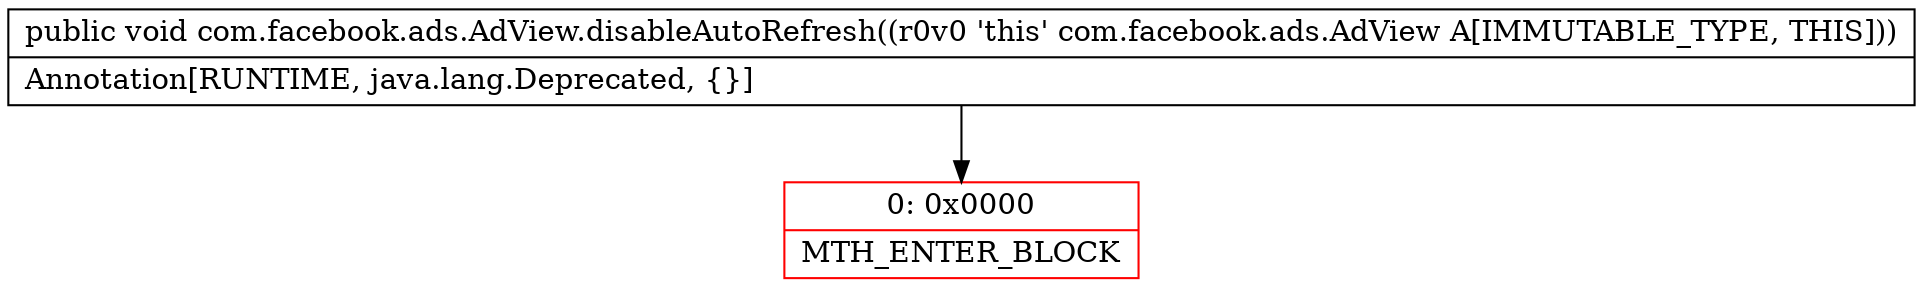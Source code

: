digraph "CFG forcom.facebook.ads.AdView.disableAutoRefresh()V" {
subgraph cluster_Region_1154620260 {
label = "R(0)";
node [shape=record,color=blue];
}
Node_0 [shape=record,color=red,label="{0\:\ 0x0000|MTH_ENTER_BLOCK\l}"];
MethodNode[shape=record,label="{public void com.facebook.ads.AdView.disableAutoRefresh((r0v0 'this' com.facebook.ads.AdView A[IMMUTABLE_TYPE, THIS]))  | Annotation[RUNTIME, java.lang.Deprecated, \{\}]\l}"];
MethodNode -> Node_0;
}

